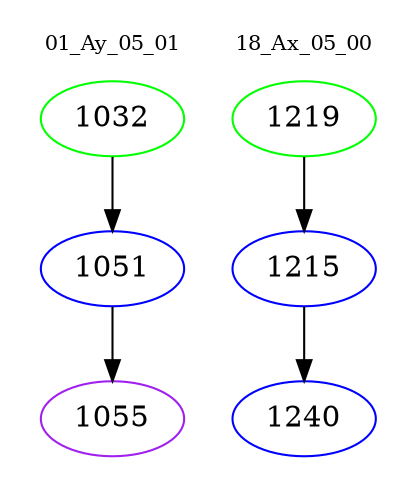 digraph{
subgraph cluster_0 {
color = white
label = "01_Ay_05_01";
fontsize=10;
T0_1032 [label="1032", color="green"]
T0_1032 -> T0_1051 [color="black"]
T0_1051 [label="1051", color="blue"]
T0_1051 -> T0_1055 [color="black"]
T0_1055 [label="1055", color="purple"]
}
subgraph cluster_1 {
color = white
label = "18_Ax_05_00";
fontsize=10;
T1_1219 [label="1219", color="green"]
T1_1219 -> T1_1215 [color="black"]
T1_1215 [label="1215", color="blue"]
T1_1215 -> T1_1240 [color="black"]
T1_1240 [label="1240", color="blue"]
}
}
